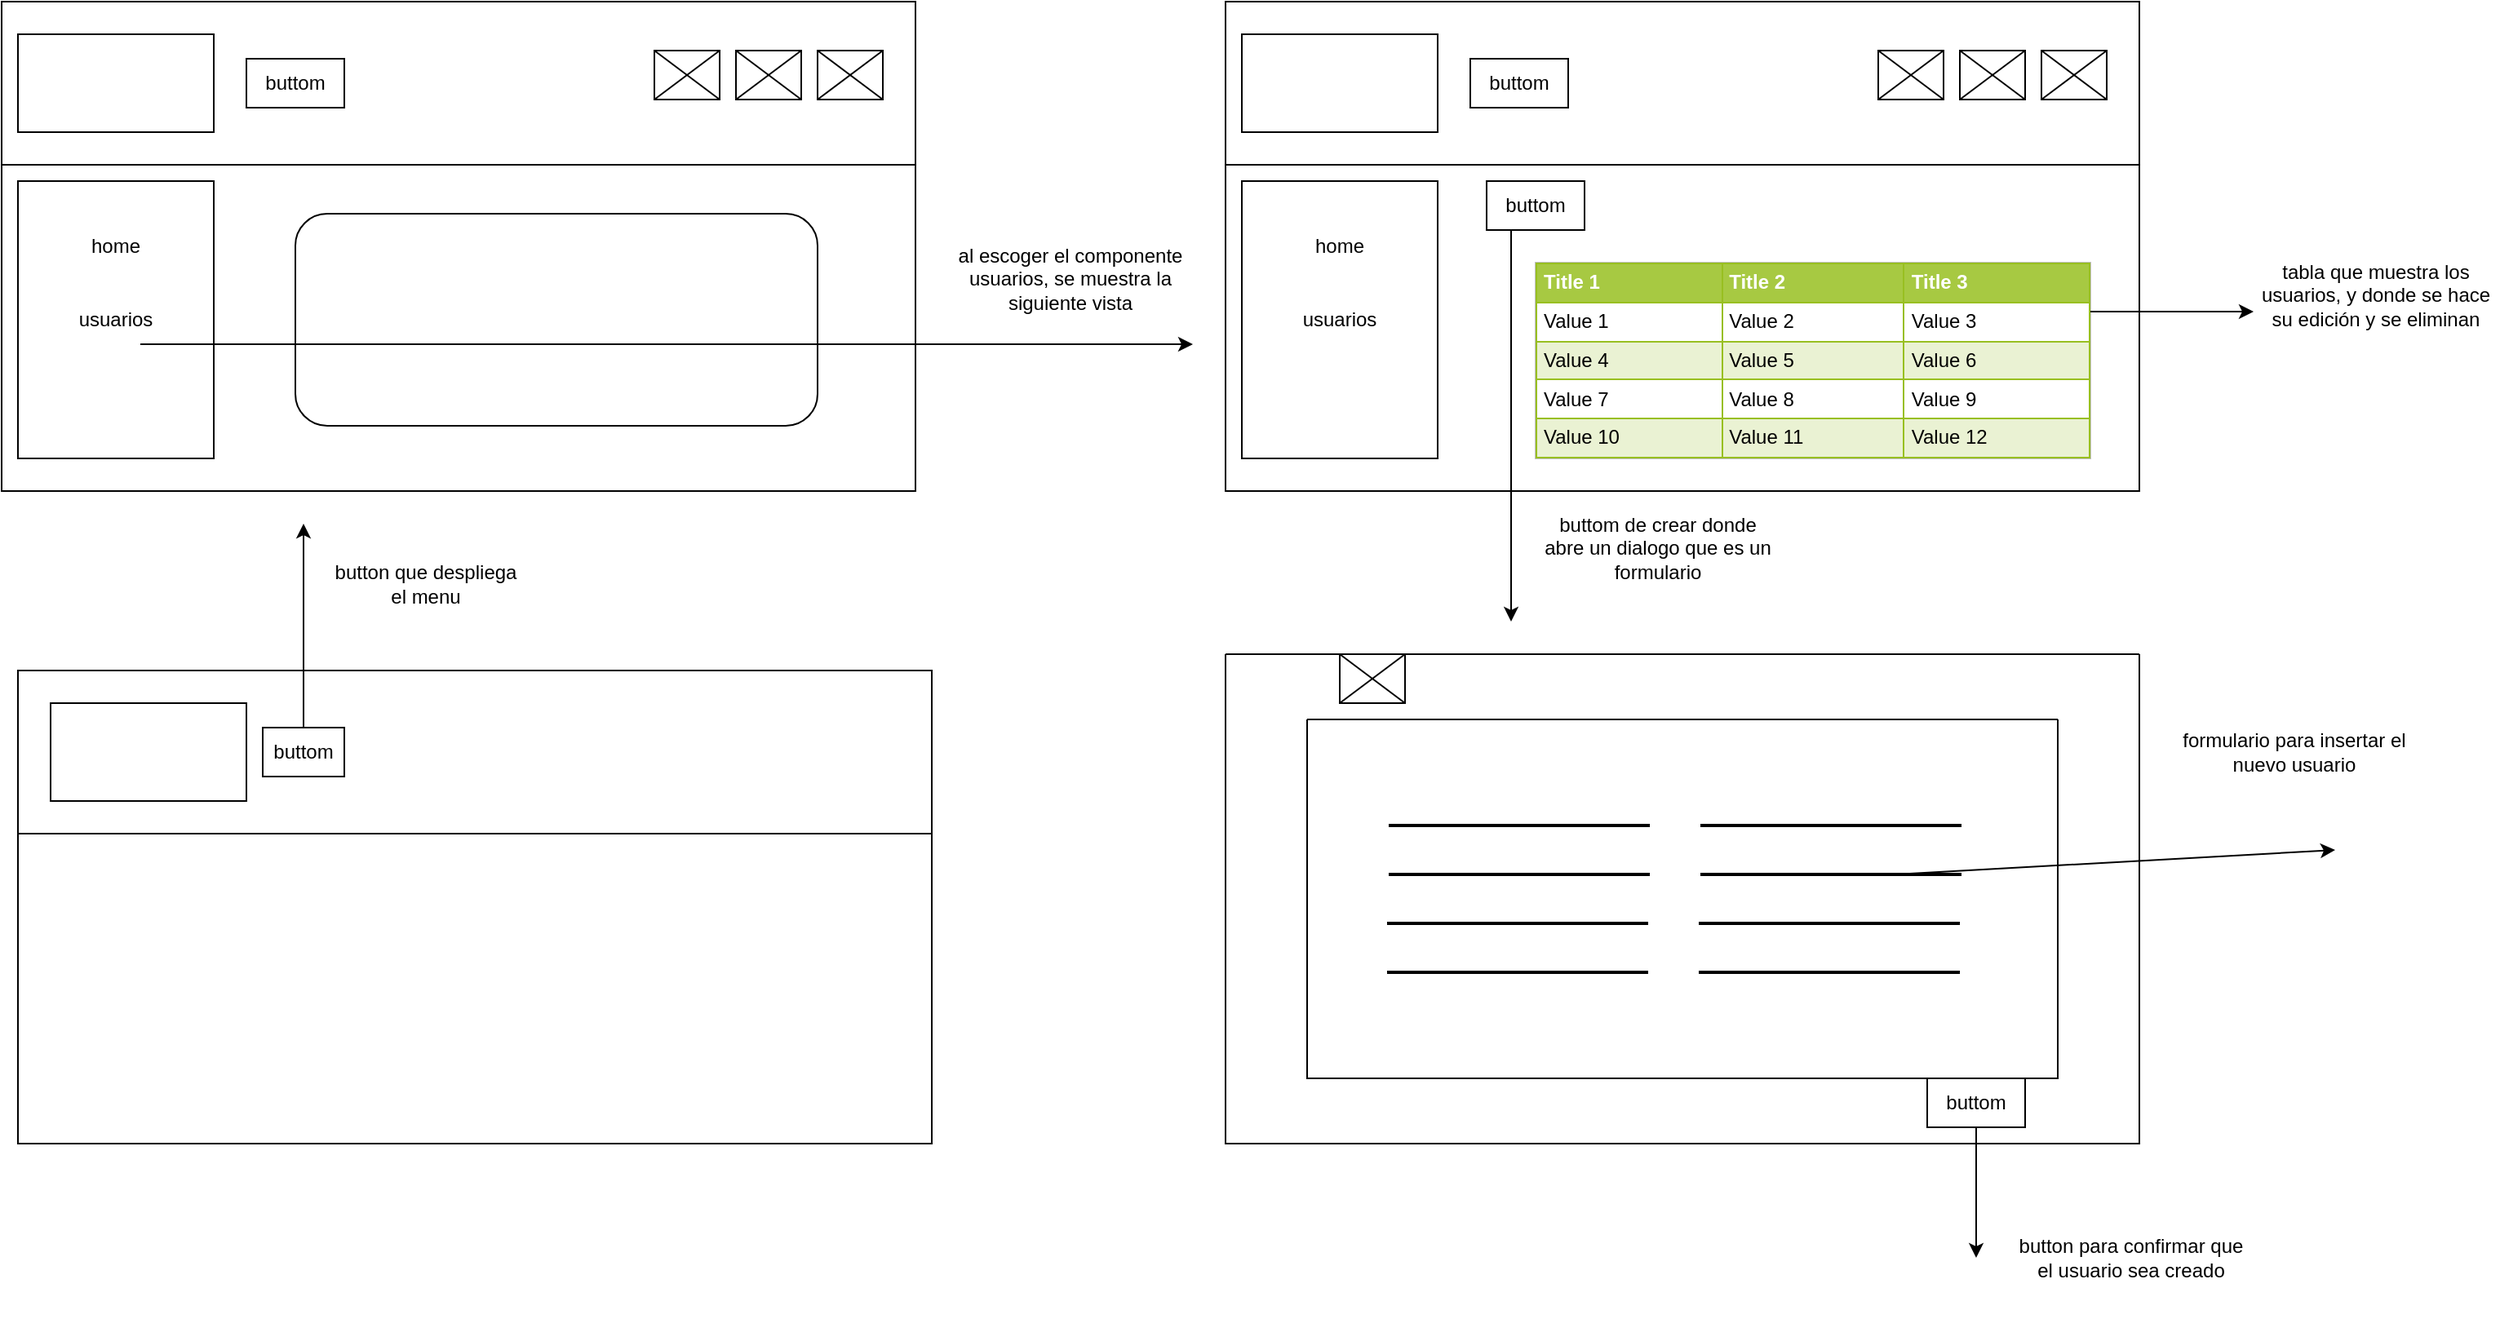<mxfile version="19.0.3" type="device"><diagram id="n6if_2S8gX7ifgYddGIm" name="Page-1"><mxGraphModel dx="1304" dy="567" grid="1" gridSize="10" guides="1" tooltips="1" connect="1" arrows="1" fold="1" page="1" pageScale="1" pageWidth="827" pageHeight="1169" math="0" shadow="0"><root><mxCell id="0"/><mxCell id="1" parent="0"/><mxCell id="TahEtuwVb5mJYbIsSgiD-1" value="" style="rounded=0;whiteSpace=wrap;html=1;" vertex="1" parent="1"><mxGeometry x="50" y="610" width="560" height="290" as="geometry"/></mxCell><mxCell id="TahEtuwVb5mJYbIsSgiD-2" value="" style="rounded=0;whiteSpace=wrap;html=1;" vertex="1" parent="1"><mxGeometry x="50" y="610" width="560" height="100" as="geometry"/></mxCell><mxCell id="TahEtuwVb5mJYbIsSgiD-3" value="" style="rounded=0;whiteSpace=wrap;html=1;" vertex="1" parent="1"><mxGeometry x="70" y="630" width="120" height="60" as="geometry"/></mxCell><mxCell id="TahEtuwVb5mJYbIsSgiD-4" value="buttom" style="rounded=0;whiteSpace=wrap;html=1;" vertex="1" parent="1"><mxGeometry x="200" y="645" width="50" height="30" as="geometry"/></mxCell><mxCell id="TahEtuwVb5mJYbIsSgiD-5" value="" style="endArrow=classic;html=1;rounded=0;" edge="1" parent="1" source="TahEtuwVb5mJYbIsSgiD-4"><mxGeometry width="50" height="50" relative="1" as="geometry"><mxPoint x="230" y="550" as="sourcePoint"/><mxPoint x="225" y="520" as="targetPoint"/></mxGeometry></mxCell><mxCell id="TahEtuwVb5mJYbIsSgiD-6" value="" style="rounded=0;whiteSpace=wrap;html=1;" vertex="1" parent="1"><mxGeometry x="40" y="200" width="560" height="300" as="geometry"/></mxCell><mxCell id="TahEtuwVb5mJYbIsSgiD-7" value="" style="rounded=0;whiteSpace=wrap;html=1;" vertex="1" parent="1"><mxGeometry x="40" y="200" width="560" height="100" as="geometry"/></mxCell><mxCell id="TahEtuwVb5mJYbIsSgiD-8" value="" style="rounded=0;whiteSpace=wrap;html=1;" vertex="1" parent="1"><mxGeometry x="50" y="220" width="120" height="60" as="geometry"/></mxCell><mxCell id="TahEtuwVb5mJYbIsSgiD-9" value="buttom" style="rounded=0;whiteSpace=wrap;html=1;" vertex="1" parent="1"><mxGeometry x="190" y="235" width="60" height="30" as="geometry"/></mxCell><mxCell id="TahEtuwVb5mJYbIsSgiD-10" value="" style="rounded=0;whiteSpace=wrap;html=1;" vertex="1" parent="1"><mxGeometry x="50" y="310" width="120" height="170" as="geometry"/></mxCell><mxCell id="TahEtuwVb5mJYbIsSgiD-11" value="home" style="text;html=1;strokeColor=none;fillColor=none;align=center;verticalAlign=middle;whiteSpace=wrap;rounded=0;" vertex="1" parent="1"><mxGeometry x="80" y="335" width="60" height="30" as="geometry"/></mxCell><mxCell id="TahEtuwVb5mJYbIsSgiD-12" value="usuarios" style="text;html=1;strokeColor=none;fillColor=none;align=center;verticalAlign=middle;whiteSpace=wrap;rounded=0;" vertex="1" parent="1"><mxGeometry x="80" y="380" width="60" height="30" as="geometry"/></mxCell><mxCell id="TahEtuwVb5mJYbIsSgiD-13" value="" style="rounded=0;whiteSpace=wrap;html=1;" vertex="1" parent="1"><mxGeometry x="440" y="230" width="40" height="30" as="geometry"/></mxCell><mxCell id="TahEtuwVb5mJYbIsSgiD-14" value="" style="endArrow=none;html=1;rounded=0;entryX=1;entryY=0;entryDx=0;entryDy=0;exitX=0;exitY=1;exitDx=0;exitDy=0;" edge="1" parent="1" source="TahEtuwVb5mJYbIsSgiD-13" target="TahEtuwVb5mJYbIsSgiD-13"><mxGeometry width="50" height="50" relative="1" as="geometry"><mxPoint x="430" y="290" as="sourcePoint"/><mxPoint x="480" y="240" as="targetPoint"/></mxGeometry></mxCell><mxCell id="TahEtuwVb5mJYbIsSgiD-15" value="" style="endArrow=none;html=1;rounded=0;entryX=1;entryY=1;entryDx=0;entryDy=0;exitX=0;exitY=0;exitDx=0;exitDy=0;" edge="1" parent="1" source="TahEtuwVb5mJYbIsSgiD-13" target="TahEtuwVb5mJYbIsSgiD-13"><mxGeometry width="50" height="50" relative="1" as="geometry"><mxPoint x="450.0" y="270.0" as="sourcePoint"/><mxPoint x="490.0" y="240.0" as="targetPoint"/></mxGeometry></mxCell><mxCell id="TahEtuwVb5mJYbIsSgiD-19" value="" style="rounded=0;whiteSpace=wrap;html=1;" vertex="1" parent="1"><mxGeometry x="490" y="230" width="40" height="30" as="geometry"/></mxCell><mxCell id="TahEtuwVb5mJYbIsSgiD-20" value="" style="endArrow=none;html=1;rounded=0;entryX=1;entryY=0;entryDx=0;entryDy=0;exitX=0;exitY=1;exitDx=0;exitDy=0;" edge="1" parent="1" source="TahEtuwVb5mJYbIsSgiD-19" target="TahEtuwVb5mJYbIsSgiD-19"><mxGeometry width="50" height="50" relative="1" as="geometry"><mxPoint x="340" y="250" as="sourcePoint"/><mxPoint x="390" y="200" as="targetPoint"/></mxGeometry></mxCell><mxCell id="TahEtuwVb5mJYbIsSgiD-21" value="" style="endArrow=none;html=1;rounded=0;entryX=1;entryY=1;entryDx=0;entryDy=0;exitX=0;exitY=0;exitDx=0;exitDy=0;" edge="1" parent="1" source="TahEtuwVb5mJYbIsSgiD-19" target="TahEtuwVb5mJYbIsSgiD-19"><mxGeometry width="50" height="50" relative="1" as="geometry"><mxPoint x="500.0" y="270.0" as="sourcePoint"/><mxPoint x="540.0" y="240.0" as="targetPoint"/></mxGeometry></mxCell><mxCell id="TahEtuwVb5mJYbIsSgiD-22" value="" style="rounded=0;whiteSpace=wrap;html=1;" vertex="1" parent="1"><mxGeometry x="540" y="230" width="40" height="30" as="geometry"/></mxCell><mxCell id="TahEtuwVb5mJYbIsSgiD-23" value="" style="endArrow=none;html=1;rounded=0;entryX=1;entryY=0;entryDx=0;entryDy=0;exitX=0;exitY=1;exitDx=0;exitDy=0;" edge="1" parent="1" source="TahEtuwVb5mJYbIsSgiD-22" target="TahEtuwVb5mJYbIsSgiD-22"><mxGeometry width="50" height="50" relative="1" as="geometry"><mxPoint x="390" y="250" as="sourcePoint"/><mxPoint x="440" y="200" as="targetPoint"/></mxGeometry></mxCell><mxCell id="TahEtuwVb5mJYbIsSgiD-24" value="" style="endArrow=none;html=1;rounded=0;entryX=1;entryY=1;entryDx=0;entryDy=0;exitX=0;exitY=0;exitDx=0;exitDy=0;" edge="1" parent="1" source="TahEtuwVb5mJYbIsSgiD-22" target="TahEtuwVb5mJYbIsSgiD-22"><mxGeometry width="50" height="50" relative="1" as="geometry"><mxPoint x="550.0" y="270.0" as="sourcePoint"/><mxPoint x="590.0" y="240.0" as="targetPoint"/></mxGeometry></mxCell><mxCell id="TahEtuwVb5mJYbIsSgiD-25" value="" style="rounded=1;whiteSpace=wrap;html=1;" vertex="1" parent="1"><mxGeometry x="220" y="330" width="320" height="130" as="geometry"/></mxCell><mxCell id="TahEtuwVb5mJYbIsSgiD-26" value="" style="endArrow=classic;html=1;rounded=0;exitX=0.75;exitY=1;exitDx=0;exitDy=0;" edge="1" parent="1" source="TahEtuwVb5mJYbIsSgiD-12"><mxGeometry width="50" height="50" relative="1" as="geometry"><mxPoint x="430" y="520" as="sourcePoint"/><mxPoint x="770" y="410" as="targetPoint"/></mxGeometry></mxCell><mxCell id="TahEtuwVb5mJYbIsSgiD-28" value="" style="rounded=0;whiteSpace=wrap;html=1;" vertex="1" parent="1"><mxGeometry x="790" y="200" width="560" height="300" as="geometry"/></mxCell><mxCell id="TahEtuwVb5mJYbIsSgiD-29" value="" style="rounded=0;whiteSpace=wrap;html=1;" vertex="1" parent="1"><mxGeometry x="790" y="200" width="560" height="100" as="geometry"/></mxCell><mxCell id="TahEtuwVb5mJYbIsSgiD-30" value="" style="rounded=0;whiteSpace=wrap;html=1;" vertex="1" parent="1"><mxGeometry x="800" y="220" width="120" height="60" as="geometry"/></mxCell><mxCell id="TahEtuwVb5mJYbIsSgiD-31" value="buttom" style="rounded=0;whiteSpace=wrap;html=1;" vertex="1" parent="1"><mxGeometry x="940" y="235" width="60" height="30" as="geometry"/></mxCell><mxCell id="TahEtuwVb5mJYbIsSgiD-32" value="" style="rounded=0;whiteSpace=wrap;html=1;" vertex="1" parent="1"><mxGeometry x="800" y="310" width="120" height="170" as="geometry"/></mxCell><mxCell id="TahEtuwVb5mJYbIsSgiD-33" value="home" style="text;html=1;strokeColor=none;fillColor=none;align=center;verticalAlign=middle;whiteSpace=wrap;rounded=0;" vertex="1" parent="1"><mxGeometry x="830" y="335" width="60" height="30" as="geometry"/></mxCell><mxCell id="TahEtuwVb5mJYbIsSgiD-34" value="usuarios" style="text;html=1;strokeColor=none;fillColor=none;align=center;verticalAlign=middle;whiteSpace=wrap;rounded=0;" vertex="1" parent="1"><mxGeometry x="830" y="380" width="60" height="30" as="geometry"/></mxCell><mxCell id="TahEtuwVb5mJYbIsSgiD-35" value="" style="rounded=0;whiteSpace=wrap;html=1;" vertex="1" parent="1"><mxGeometry x="1190" y="230" width="40" height="30" as="geometry"/></mxCell><mxCell id="TahEtuwVb5mJYbIsSgiD-36" value="" style="endArrow=none;html=1;rounded=0;entryX=1;entryY=0;entryDx=0;entryDy=0;exitX=0;exitY=1;exitDx=0;exitDy=0;" edge="1" parent="1" source="TahEtuwVb5mJYbIsSgiD-35" target="TahEtuwVb5mJYbIsSgiD-35"><mxGeometry width="50" height="50" relative="1" as="geometry"><mxPoint x="1180" y="290" as="sourcePoint"/><mxPoint x="1230" y="240" as="targetPoint"/></mxGeometry></mxCell><mxCell id="TahEtuwVb5mJYbIsSgiD-37" value="" style="endArrow=none;html=1;rounded=0;entryX=1;entryY=1;entryDx=0;entryDy=0;exitX=0;exitY=0;exitDx=0;exitDy=0;" edge="1" parent="1" source="TahEtuwVb5mJYbIsSgiD-35" target="TahEtuwVb5mJYbIsSgiD-35"><mxGeometry width="50" height="50" relative="1" as="geometry"><mxPoint x="1200.0" y="270.0" as="sourcePoint"/><mxPoint x="1240.0" y="240.0" as="targetPoint"/></mxGeometry></mxCell><mxCell id="TahEtuwVb5mJYbIsSgiD-38" value="" style="rounded=0;whiteSpace=wrap;html=1;" vertex="1" parent="1"><mxGeometry x="1240" y="230" width="40" height="30" as="geometry"/></mxCell><mxCell id="TahEtuwVb5mJYbIsSgiD-39" value="" style="endArrow=none;html=1;rounded=0;entryX=1;entryY=0;entryDx=0;entryDy=0;exitX=0;exitY=1;exitDx=0;exitDy=0;" edge="1" parent="1" source="TahEtuwVb5mJYbIsSgiD-38" target="TahEtuwVb5mJYbIsSgiD-38"><mxGeometry width="50" height="50" relative="1" as="geometry"><mxPoint x="1090" y="250" as="sourcePoint"/><mxPoint x="1140" y="200" as="targetPoint"/></mxGeometry></mxCell><mxCell id="TahEtuwVb5mJYbIsSgiD-40" value="" style="endArrow=none;html=1;rounded=0;entryX=1;entryY=1;entryDx=0;entryDy=0;exitX=0;exitY=0;exitDx=0;exitDy=0;" edge="1" parent="1" source="TahEtuwVb5mJYbIsSgiD-38" target="TahEtuwVb5mJYbIsSgiD-38"><mxGeometry width="50" height="50" relative="1" as="geometry"><mxPoint x="1250.0" y="270.0" as="sourcePoint"/><mxPoint x="1290.0" y="240.0" as="targetPoint"/></mxGeometry></mxCell><mxCell id="TahEtuwVb5mJYbIsSgiD-41" value="" style="rounded=0;whiteSpace=wrap;html=1;" vertex="1" parent="1"><mxGeometry x="1290" y="230" width="40" height="30" as="geometry"/></mxCell><mxCell id="TahEtuwVb5mJYbIsSgiD-42" value="" style="endArrow=none;html=1;rounded=0;entryX=1;entryY=0;entryDx=0;entryDy=0;exitX=0;exitY=1;exitDx=0;exitDy=0;" edge="1" parent="1" source="TahEtuwVb5mJYbIsSgiD-41" target="TahEtuwVb5mJYbIsSgiD-41"><mxGeometry width="50" height="50" relative="1" as="geometry"><mxPoint x="1140" y="250" as="sourcePoint"/><mxPoint x="1190" y="200" as="targetPoint"/></mxGeometry></mxCell><mxCell id="TahEtuwVb5mJYbIsSgiD-43" value="" style="endArrow=none;html=1;rounded=0;entryX=1;entryY=1;entryDx=0;entryDy=0;exitX=0;exitY=0;exitDx=0;exitDy=0;" edge="1" parent="1" source="TahEtuwVb5mJYbIsSgiD-41" target="TahEtuwVb5mJYbIsSgiD-41"><mxGeometry width="50" height="50" relative="1" as="geometry"><mxPoint x="1300.0" y="270.0" as="sourcePoint"/><mxPoint x="1340.0" y="240.0" as="targetPoint"/></mxGeometry></mxCell><mxCell id="TahEtuwVb5mJYbIsSgiD-45" value="buttom" style="rounded=0;whiteSpace=wrap;html=1;" vertex="1" parent="1"><mxGeometry x="950" y="310" width="60" height="30" as="geometry"/></mxCell><mxCell id="TahEtuwVb5mJYbIsSgiD-46" value="&lt;table border=&quot;1&quot; width=&quot;100%&quot; height=&quot;100%&quot; cellpadding=&quot;4&quot; style=&quot;width:100%;height:100%;border-collapse:collapse;&quot;&gt;&lt;tr style=&quot;background-color:#A7C942;color:#ffffff;border:1px solid #98bf21;&quot;&gt;&lt;th align=&quot;left&quot;&gt;Title 1&lt;/th&gt;&lt;th align=&quot;left&quot;&gt;Title 2&lt;/th&gt;&lt;th align=&quot;left&quot;&gt;Title 3&lt;/th&gt;&lt;/tr&gt;&lt;tr style=&quot;border:1px solid #98bf21;&quot;&gt;&lt;td&gt;Value 1&lt;/td&gt;&lt;td&gt;Value 2&lt;/td&gt;&lt;td&gt;Value 3&lt;/td&gt;&lt;/tr&gt;&lt;tr style=&quot;background-color:#EAF2D3;border:1px solid #98bf21;&quot;&gt;&lt;td&gt;Value 4&lt;/td&gt;&lt;td&gt;Value 5&lt;/td&gt;&lt;td&gt;Value 6&lt;/td&gt;&lt;/tr&gt;&lt;tr style=&quot;border:1px solid #98bf21;&quot;&gt;&lt;td&gt;Value 7&lt;/td&gt;&lt;td&gt;Value 8&lt;/td&gt;&lt;td&gt;Value 9&lt;/td&gt;&lt;/tr&gt;&lt;tr style=&quot;background-color:#EAF2D3;border:1px solid #98bf21;&quot;&gt;&lt;td&gt;Value 10&lt;/td&gt;&lt;td&gt;Value 11&lt;/td&gt;&lt;td&gt;Value 12&lt;/td&gt;&lt;/tr&gt;&lt;/table&gt;" style="text;html=1;strokeColor=#c0c0c0;fillColor=#ffffff;overflow=fill;rounded=0;" vertex="1" parent="1"><mxGeometry x="980" y="360" width="340" height="120" as="geometry"/></mxCell><mxCell id="TahEtuwVb5mJYbIsSgiD-47" value="button que despliega el menu" style="text;html=1;strokeColor=none;fillColor=none;align=center;verticalAlign=middle;whiteSpace=wrap;rounded=0;" vertex="1" parent="1"><mxGeometry x="240" y="530" width="120" height="54" as="geometry"/></mxCell><mxCell id="TahEtuwVb5mJYbIsSgiD-48" value="al escoger el componente usuarios, se muestra la siguiente vista" style="text;html=1;strokeColor=none;fillColor=none;align=center;verticalAlign=middle;whiteSpace=wrap;rounded=0;" vertex="1" parent="1"><mxGeometry x="620" y="320" width="150" height="100" as="geometry"/></mxCell><mxCell id="TahEtuwVb5mJYbIsSgiD-49" value="" style="endArrow=classic;html=1;rounded=0;exitX=1;exitY=0.25;exitDx=0;exitDy=0;" edge="1" parent="1" source="TahEtuwVb5mJYbIsSgiD-46"><mxGeometry width="50" height="50" relative="1" as="geometry"><mxPoint x="1020" y="310" as="sourcePoint"/><mxPoint x="1420" y="390" as="targetPoint"/></mxGeometry></mxCell><mxCell id="TahEtuwVb5mJYbIsSgiD-50" value="tabla que muestra los usuarios, y donde se hace su edición y se eliminan" style="text;html=1;strokeColor=none;fillColor=none;align=center;verticalAlign=middle;whiteSpace=wrap;rounded=0;" vertex="1" parent="1"><mxGeometry x="1420" y="330" width="150" height="100" as="geometry"/></mxCell><mxCell id="TahEtuwVb5mJYbIsSgiD-51" value="" style="endArrow=classic;html=1;rounded=0;exitX=0.25;exitY=1;exitDx=0;exitDy=0;" edge="1" parent="1" source="TahEtuwVb5mJYbIsSgiD-45"><mxGeometry width="50" height="50" relative="1" as="geometry"><mxPoint x="1020" y="430" as="sourcePoint"/><mxPoint x="965" y="580" as="targetPoint"/></mxGeometry></mxCell><mxCell id="TahEtuwVb5mJYbIsSgiD-52" value="buttom de crear donde abre un dialogo que es un formulario" style="text;html=1;strokeColor=none;fillColor=none;align=center;verticalAlign=middle;whiteSpace=wrap;rounded=0;" vertex="1" parent="1"><mxGeometry x="980" y="485" width="150" height="100" as="geometry"/></mxCell><mxCell id="TahEtuwVb5mJYbIsSgiD-53" value="" style="swimlane;startSize=0;" vertex="1" parent="1"><mxGeometry x="790" y="600" width="560" height="300" as="geometry"/></mxCell><mxCell id="TahEtuwVb5mJYbIsSgiD-54" value="" style="swimlane;startSize=0;" vertex="1" parent="TahEtuwVb5mJYbIsSgiD-53"><mxGeometry x="50" y="40" width="460" height="220" as="geometry"/></mxCell><mxCell id="TahEtuwVb5mJYbIsSgiD-58" value="" style="line;strokeWidth=2;html=1;" vertex="1" parent="TahEtuwVb5mJYbIsSgiD-54"><mxGeometry x="50" y="60" width="160" height="10" as="geometry"/></mxCell><mxCell id="TahEtuwVb5mJYbIsSgiD-59" value="" style="line;strokeWidth=2;html=1;" vertex="1" parent="TahEtuwVb5mJYbIsSgiD-54"><mxGeometry x="241" y="60" width="160" height="10" as="geometry"/></mxCell><mxCell id="TahEtuwVb5mJYbIsSgiD-60" value="" style="line;strokeWidth=2;html=1;" vertex="1" parent="TahEtuwVb5mJYbIsSgiD-54"><mxGeometry x="50" y="90" width="160" height="10" as="geometry"/></mxCell><mxCell id="TahEtuwVb5mJYbIsSgiD-61" value="" style="line;strokeWidth=2;html=1;" vertex="1" parent="TahEtuwVb5mJYbIsSgiD-54"><mxGeometry x="241" y="90" width="160" height="10" as="geometry"/></mxCell><mxCell id="TahEtuwVb5mJYbIsSgiD-62" value="" style="line;strokeWidth=2;html=1;" vertex="1" parent="TahEtuwVb5mJYbIsSgiD-54"><mxGeometry x="49" y="120" width="160" height="10" as="geometry"/></mxCell><mxCell id="TahEtuwVb5mJYbIsSgiD-63" value="" style="line;strokeWidth=2;html=1;" vertex="1" parent="TahEtuwVb5mJYbIsSgiD-54"><mxGeometry x="240" y="120" width="160" height="10" as="geometry"/></mxCell><mxCell id="TahEtuwVb5mJYbIsSgiD-64" value="" style="line;strokeWidth=2;html=1;" vertex="1" parent="TahEtuwVb5mJYbIsSgiD-54"><mxGeometry x="49" y="150" width="160" height="10" as="geometry"/></mxCell><mxCell id="TahEtuwVb5mJYbIsSgiD-65" value="" style="line;strokeWidth=2;html=1;" vertex="1" parent="TahEtuwVb5mJYbIsSgiD-54"><mxGeometry x="240" y="150" width="160" height="10" as="geometry"/></mxCell><mxCell id="TahEtuwVb5mJYbIsSgiD-16" value="" style="rounded=0;whiteSpace=wrap;html=1;" vertex="1" parent="TahEtuwVb5mJYbIsSgiD-53"><mxGeometry x="70" width="40" height="30" as="geometry"/></mxCell><mxCell id="TahEtuwVb5mJYbIsSgiD-17" value="" style="endArrow=none;html=1;rounded=0;entryX=1;entryY=0;entryDx=0;entryDy=0;exitX=0;exitY=1;exitDx=0;exitDy=0;" edge="1" parent="TahEtuwVb5mJYbIsSgiD-53" source="TahEtuwVb5mJYbIsSgiD-16" target="TahEtuwVb5mJYbIsSgiD-16"><mxGeometry width="50" height="50" relative="1" as="geometry"><mxPoint x="-80" y="20" as="sourcePoint"/><mxPoint x="-30" y="-30" as="targetPoint"/></mxGeometry></mxCell><mxCell id="TahEtuwVb5mJYbIsSgiD-18" value="" style="endArrow=none;html=1;rounded=0;entryX=1;entryY=1;entryDx=0;entryDy=0;exitX=0;exitY=0;exitDx=0;exitDy=0;" edge="1" parent="TahEtuwVb5mJYbIsSgiD-53" source="TahEtuwVb5mJYbIsSgiD-16" target="TahEtuwVb5mJYbIsSgiD-16"><mxGeometry width="50" height="50" relative="1" as="geometry"><mxPoint x="80.0" y="40.0" as="sourcePoint"/><mxPoint x="120.0" y="10.0" as="targetPoint"/></mxGeometry></mxCell><mxCell id="TahEtuwVb5mJYbIsSgiD-66" value="buttom" style="rounded=0;whiteSpace=wrap;html=1;" vertex="1" parent="TahEtuwVb5mJYbIsSgiD-53"><mxGeometry x="430" y="260" width="60" height="30" as="geometry"/></mxCell><mxCell id="TahEtuwVb5mJYbIsSgiD-67" value="" style="endArrow=classic;html=1;rounded=0;exitX=0.704;exitY=0.535;exitDx=0;exitDy=0;exitPerimeter=0;" edge="1" parent="1" source="TahEtuwVb5mJYbIsSgiD-61"><mxGeometry width="50" height="50" relative="1" as="geometry"><mxPoint x="1420" y="770" as="sourcePoint"/><mxPoint x="1470" y="720" as="targetPoint"/></mxGeometry></mxCell><mxCell id="TahEtuwVb5mJYbIsSgiD-68" value="formulario para insertar el nuevo usuario" style="text;html=1;strokeColor=none;fillColor=none;align=center;verticalAlign=middle;whiteSpace=wrap;rounded=0;" vertex="1" parent="1"><mxGeometry x="1370" y="610" width="150" height="100" as="geometry"/></mxCell><mxCell id="TahEtuwVb5mJYbIsSgiD-69" value="" style="endArrow=classic;html=1;rounded=0;" edge="1" parent="1" source="TahEtuwVb5mJYbIsSgiD-66"><mxGeometry width="50" height="50" relative="1" as="geometry"><mxPoint x="1203.64" y="745.35" as="sourcePoint"/><mxPoint x="1250" y="970" as="targetPoint"/></mxGeometry></mxCell><mxCell id="TahEtuwVb5mJYbIsSgiD-70" value="button para confirmar que el usuario sea creado" style="text;html=1;strokeColor=none;fillColor=none;align=center;verticalAlign=middle;whiteSpace=wrap;rounded=0;" vertex="1" parent="1"><mxGeometry x="1270" y="920" width="150" height="100" as="geometry"/></mxCell></root></mxGraphModel></diagram></mxfile>